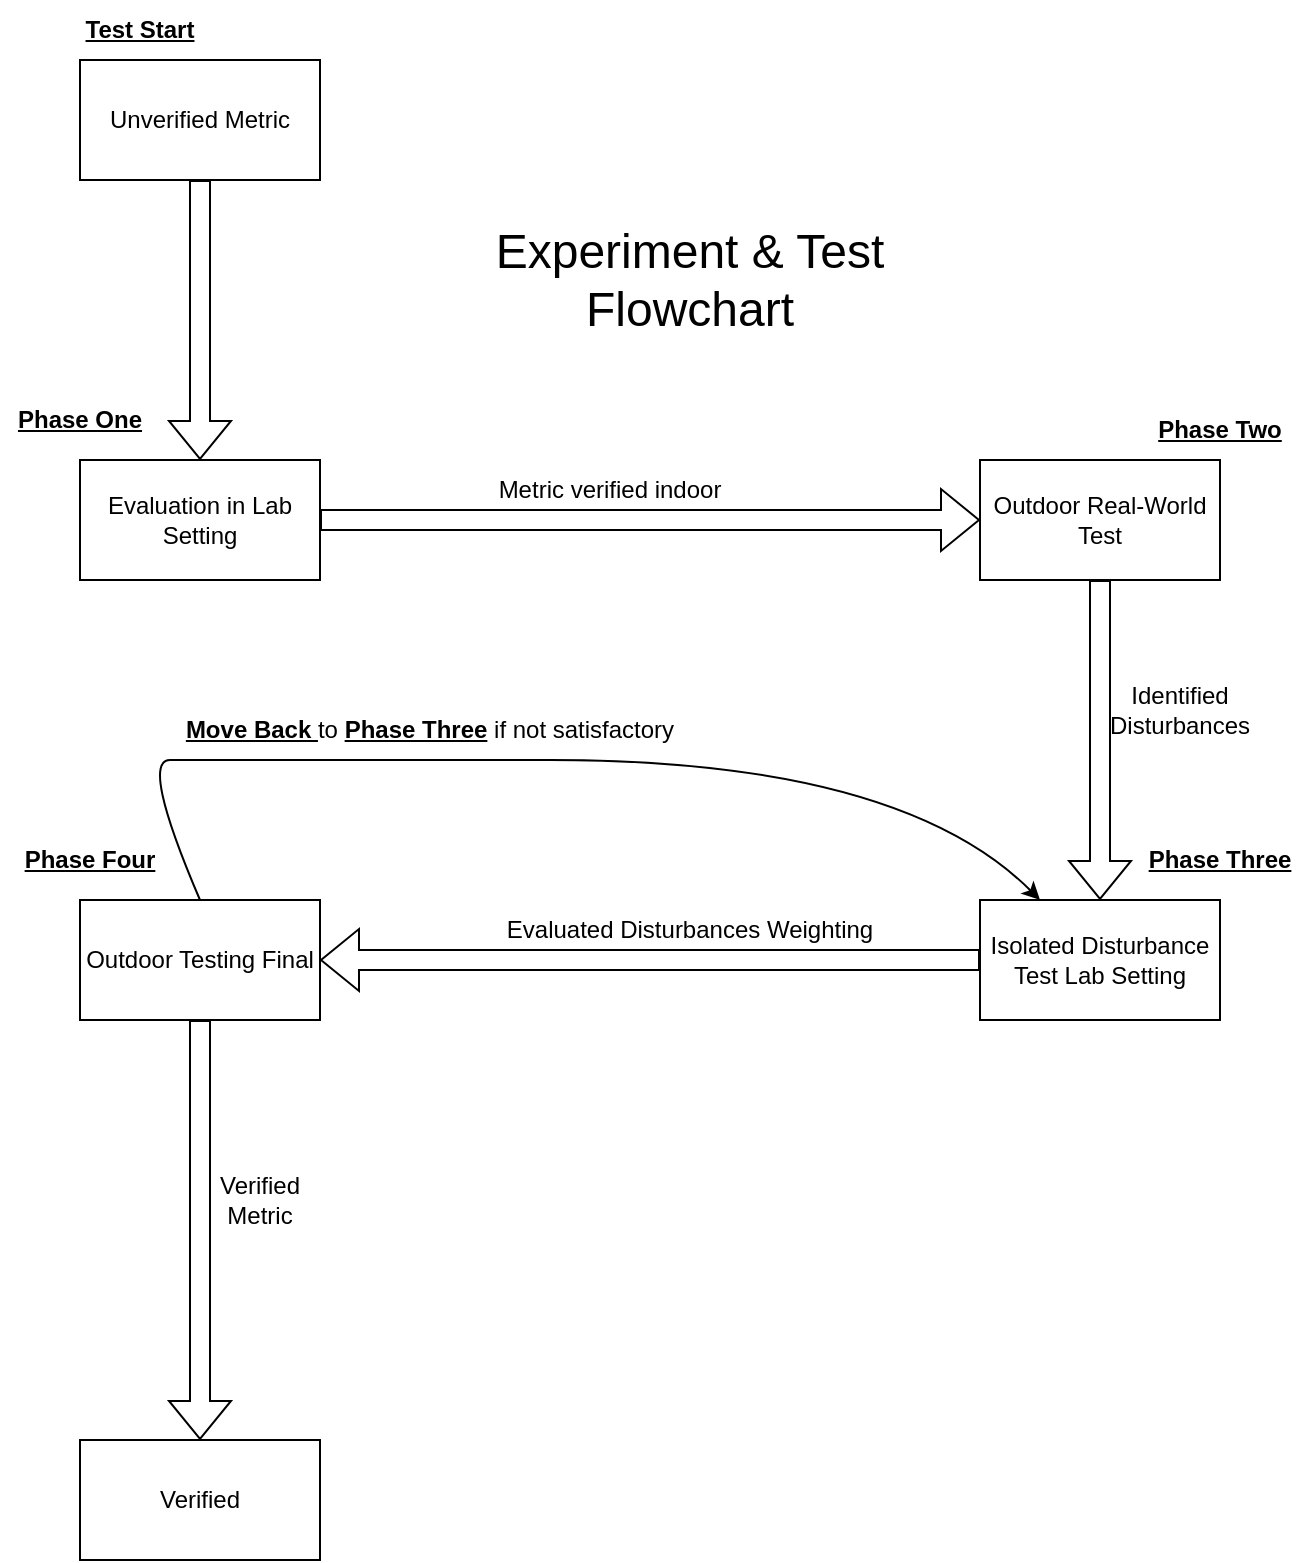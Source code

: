 <mxfile version="26.2.14">
  <diagram name="Page-1" id="EDkl1NulRuAzpBZKRtjE">
    <mxGraphModel dx="1360" dy="795" grid="1" gridSize="10" guides="1" tooltips="1" connect="1" arrows="1" fold="1" page="1" pageScale="1" pageWidth="850" pageHeight="1100" math="0" shadow="0">
      <root>
        <mxCell id="0" />
        <mxCell id="1" parent="0" />
        <mxCell id="TxrDbAZoUIW2vqNtkdIb-5" value="Unverified Metric" style="rounded=0;whiteSpace=wrap;html=1;" vertex="1" parent="1">
          <mxGeometry x="120" y="40" width="120" height="60" as="geometry" />
        </mxCell>
        <mxCell id="TxrDbAZoUIW2vqNtkdIb-6" value="" style="shape=flexArrow;endArrow=classic;html=1;rounded=0;exitX=1;exitY=0.5;exitDx=0;exitDy=0;entryX=0;entryY=0.5;entryDx=0;entryDy=0;" edge="1" parent="1" source="TxrDbAZoUIW2vqNtkdIb-7" target="TxrDbAZoUIW2vqNtkdIb-8">
          <mxGeometry width="50" height="50" relative="1" as="geometry">
            <mxPoint x="390" y="290" as="sourcePoint" />
            <mxPoint x="590" y="430" as="targetPoint" />
          </mxGeometry>
        </mxCell>
        <mxCell id="TxrDbAZoUIW2vqNtkdIb-7" value="Evaluation in Lab Setting" style="rounded=0;whiteSpace=wrap;html=1;" vertex="1" parent="1">
          <mxGeometry x="120" y="240" width="120" height="60" as="geometry" />
        </mxCell>
        <mxCell id="TxrDbAZoUIW2vqNtkdIb-8" value="Outdoor Real-World Test" style="rounded=0;whiteSpace=wrap;html=1;" vertex="1" parent="1">
          <mxGeometry x="570" y="240" width="120" height="60" as="geometry" />
        </mxCell>
        <mxCell id="TxrDbAZoUIW2vqNtkdIb-9" value="Isolated Disturbance Test Lab Setting" style="rounded=0;whiteSpace=wrap;html=1;" vertex="1" parent="1">
          <mxGeometry x="570" y="460" width="120" height="60" as="geometry" />
        </mxCell>
        <mxCell id="TxrDbAZoUIW2vqNtkdIb-10" value="Outdoor Testing Final" style="rounded=0;whiteSpace=wrap;html=1;" vertex="1" parent="1">
          <mxGeometry x="120" y="460" width="120" height="60" as="geometry" />
        </mxCell>
        <mxCell id="TxrDbAZoUIW2vqNtkdIb-11" value="Verified" style="rounded=0;whiteSpace=wrap;html=1;" vertex="1" parent="1">
          <mxGeometry x="120" y="730" width="120" height="60" as="geometry" />
        </mxCell>
        <mxCell id="TxrDbAZoUIW2vqNtkdIb-12" value="" style="shape=flexArrow;endArrow=classic;html=1;rounded=0;exitX=0.5;exitY=1;exitDx=0;exitDy=0;entryX=0.5;entryY=0;entryDx=0;entryDy=0;" edge="1" parent="1" source="TxrDbAZoUIW2vqNtkdIb-8" target="TxrDbAZoUIW2vqNtkdIb-9">
          <mxGeometry width="50" height="50" relative="1" as="geometry">
            <mxPoint x="400" y="420" as="sourcePoint" />
            <mxPoint x="450" y="370" as="targetPoint" />
          </mxGeometry>
        </mxCell>
        <mxCell id="TxrDbAZoUIW2vqNtkdIb-13" value="" style="shape=flexArrow;endArrow=classic;html=1;rounded=0;entryX=1;entryY=0.5;entryDx=0;entryDy=0;exitX=0;exitY=0.5;exitDx=0;exitDy=0;" edge="1" parent="1" source="TxrDbAZoUIW2vqNtkdIb-9" target="TxrDbAZoUIW2vqNtkdIb-10">
          <mxGeometry width="50" height="50" relative="1" as="geometry">
            <mxPoint x="270" y="480" as="sourcePoint" />
            <mxPoint x="320" y="430" as="targetPoint" />
          </mxGeometry>
        </mxCell>
        <mxCell id="TxrDbAZoUIW2vqNtkdIb-14" value="" style="shape=flexArrow;endArrow=classic;html=1;rounded=0;exitX=0.5;exitY=1;exitDx=0;exitDy=0;entryX=0.5;entryY=0;entryDx=0;entryDy=0;" edge="1" parent="1" source="TxrDbAZoUIW2vqNtkdIb-10" target="TxrDbAZoUIW2vqNtkdIb-11">
          <mxGeometry width="50" height="50" relative="1" as="geometry">
            <mxPoint x="180" y="510" as="sourcePoint" />
            <mxPoint x="180" y="550" as="targetPoint" />
          </mxGeometry>
        </mxCell>
        <mxCell id="TxrDbAZoUIW2vqNtkdIb-16" value="" style="shape=flexArrow;endArrow=classic;html=1;rounded=0;exitX=0.5;exitY=1;exitDx=0;exitDy=0;entryX=0.5;entryY=0;entryDx=0;entryDy=0;" edge="1" parent="1" source="TxrDbAZoUIW2vqNtkdIb-5" target="TxrDbAZoUIW2vqNtkdIb-7">
          <mxGeometry width="50" height="50" relative="1" as="geometry">
            <mxPoint x="140" y="340" as="sourcePoint" />
            <mxPoint x="180" y="160" as="targetPoint" />
          </mxGeometry>
        </mxCell>
        <mxCell id="TxrDbAZoUIW2vqNtkdIb-17" value="Metric verified indoor" style="text;html=1;align=center;verticalAlign=middle;whiteSpace=wrap;rounded=0;" vertex="1" parent="1">
          <mxGeometry x="290" y="240" width="190" height="30" as="geometry" />
        </mxCell>
        <mxCell id="TxrDbAZoUIW2vqNtkdIb-18" value="Identified Disturbances" style="text;html=1;align=center;verticalAlign=middle;whiteSpace=wrap;rounded=0;" vertex="1" parent="1">
          <mxGeometry x="630" y="300" width="80" height="130" as="geometry" />
        </mxCell>
        <mxCell id="TxrDbAZoUIW2vqNtkdIb-19" value="Evaluated Disturbances Weighting" style="text;html=1;align=center;verticalAlign=middle;whiteSpace=wrap;rounded=0;" vertex="1" parent="1">
          <mxGeometry x="315" y="460" width="220" height="30" as="geometry" />
        </mxCell>
        <mxCell id="TxrDbAZoUIW2vqNtkdIb-20" value="Verified Metric" style="text;html=1;align=center;verticalAlign=middle;whiteSpace=wrap;rounded=0;" vertex="1" parent="1">
          <mxGeometry x="180" y="520" width="60" height="180" as="geometry" />
        </mxCell>
        <mxCell id="TxrDbAZoUIW2vqNtkdIb-24" value="" style="curved=1;endArrow=classic;html=1;rounded=0;exitX=0.5;exitY=0;exitDx=0;exitDy=0;entryX=0.25;entryY=0;entryDx=0;entryDy=0;" edge="1" parent="1" source="TxrDbAZoUIW2vqNtkdIb-10" target="TxrDbAZoUIW2vqNtkdIb-9">
          <mxGeometry width="50" height="50" relative="1" as="geometry">
            <mxPoint x="180" y="440" as="sourcePoint" />
            <mxPoint x="230" y="390" as="targetPoint" />
            <Array as="points">
              <mxPoint x="150" y="390" />
              <mxPoint x="180" y="390" />
              <mxPoint x="530" y="390" />
            </Array>
          </mxGeometry>
        </mxCell>
        <mxCell id="TxrDbAZoUIW2vqNtkdIb-25" value="&lt;b&gt;&lt;u&gt;Move Back &lt;/u&gt;&lt;/b&gt;to &lt;u&gt;&lt;b&gt;Phase Three&lt;/b&gt;&lt;/u&gt; if not satisfactory" style="text;html=1;align=center;verticalAlign=middle;whiteSpace=wrap;rounded=0;" vertex="1" parent="1">
          <mxGeometry x="170" y="360" width="250" height="30" as="geometry" />
        </mxCell>
        <mxCell id="TxrDbAZoUIW2vqNtkdIb-27" value="&lt;font style=&quot;font-size: 24px;&quot;&gt;Experiment &amp;amp; Test Flowchart&lt;/font&gt;" style="text;html=1;align=center;verticalAlign=middle;whiteSpace=wrap;rounded=0;" vertex="1" parent="1">
          <mxGeometry x="280" y="100" width="290" height="100" as="geometry" />
        </mxCell>
        <mxCell id="TxrDbAZoUIW2vqNtkdIb-29" value="&lt;u&gt;&lt;b&gt;Phase One&lt;/b&gt;&lt;/u&gt;" style="text;html=1;align=center;verticalAlign=middle;whiteSpace=wrap;rounded=0;" vertex="1" parent="1">
          <mxGeometry x="80" y="200" width="80" height="40" as="geometry" />
        </mxCell>
        <mxCell id="TxrDbAZoUIW2vqNtkdIb-30" value="&lt;u&gt;&lt;b&gt;Phase Two&lt;/b&gt;&lt;/u&gt;" style="text;html=1;align=center;verticalAlign=middle;whiteSpace=wrap;rounded=0;" vertex="1" parent="1">
          <mxGeometry x="650" y="210" width="80" height="30" as="geometry" />
        </mxCell>
        <mxCell id="TxrDbAZoUIW2vqNtkdIb-31" value="&lt;u&gt;&lt;b&gt;Phase Three&lt;/b&gt;&lt;/u&gt;" style="text;html=1;align=center;verticalAlign=middle;whiteSpace=wrap;rounded=0;" vertex="1" parent="1">
          <mxGeometry x="650" y="425" width="80" height="30" as="geometry" />
        </mxCell>
        <mxCell id="TxrDbAZoUIW2vqNtkdIb-32" value="&lt;u&gt;&lt;b&gt;Phase Four&lt;/b&gt;&lt;/u&gt;" style="text;html=1;align=center;verticalAlign=middle;whiteSpace=wrap;rounded=0;" vertex="1" parent="1">
          <mxGeometry x="90" y="420" width="70" height="40" as="geometry" />
        </mxCell>
        <mxCell id="TxrDbAZoUIW2vqNtkdIb-34" value="&lt;u&gt;&lt;b&gt;Test Start&lt;/b&gt;&lt;/u&gt;" style="text;html=1;align=center;verticalAlign=middle;whiteSpace=wrap;rounded=0;" vertex="1" parent="1">
          <mxGeometry x="120" y="10" width="60" height="30" as="geometry" />
        </mxCell>
      </root>
    </mxGraphModel>
  </diagram>
</mxfile>

